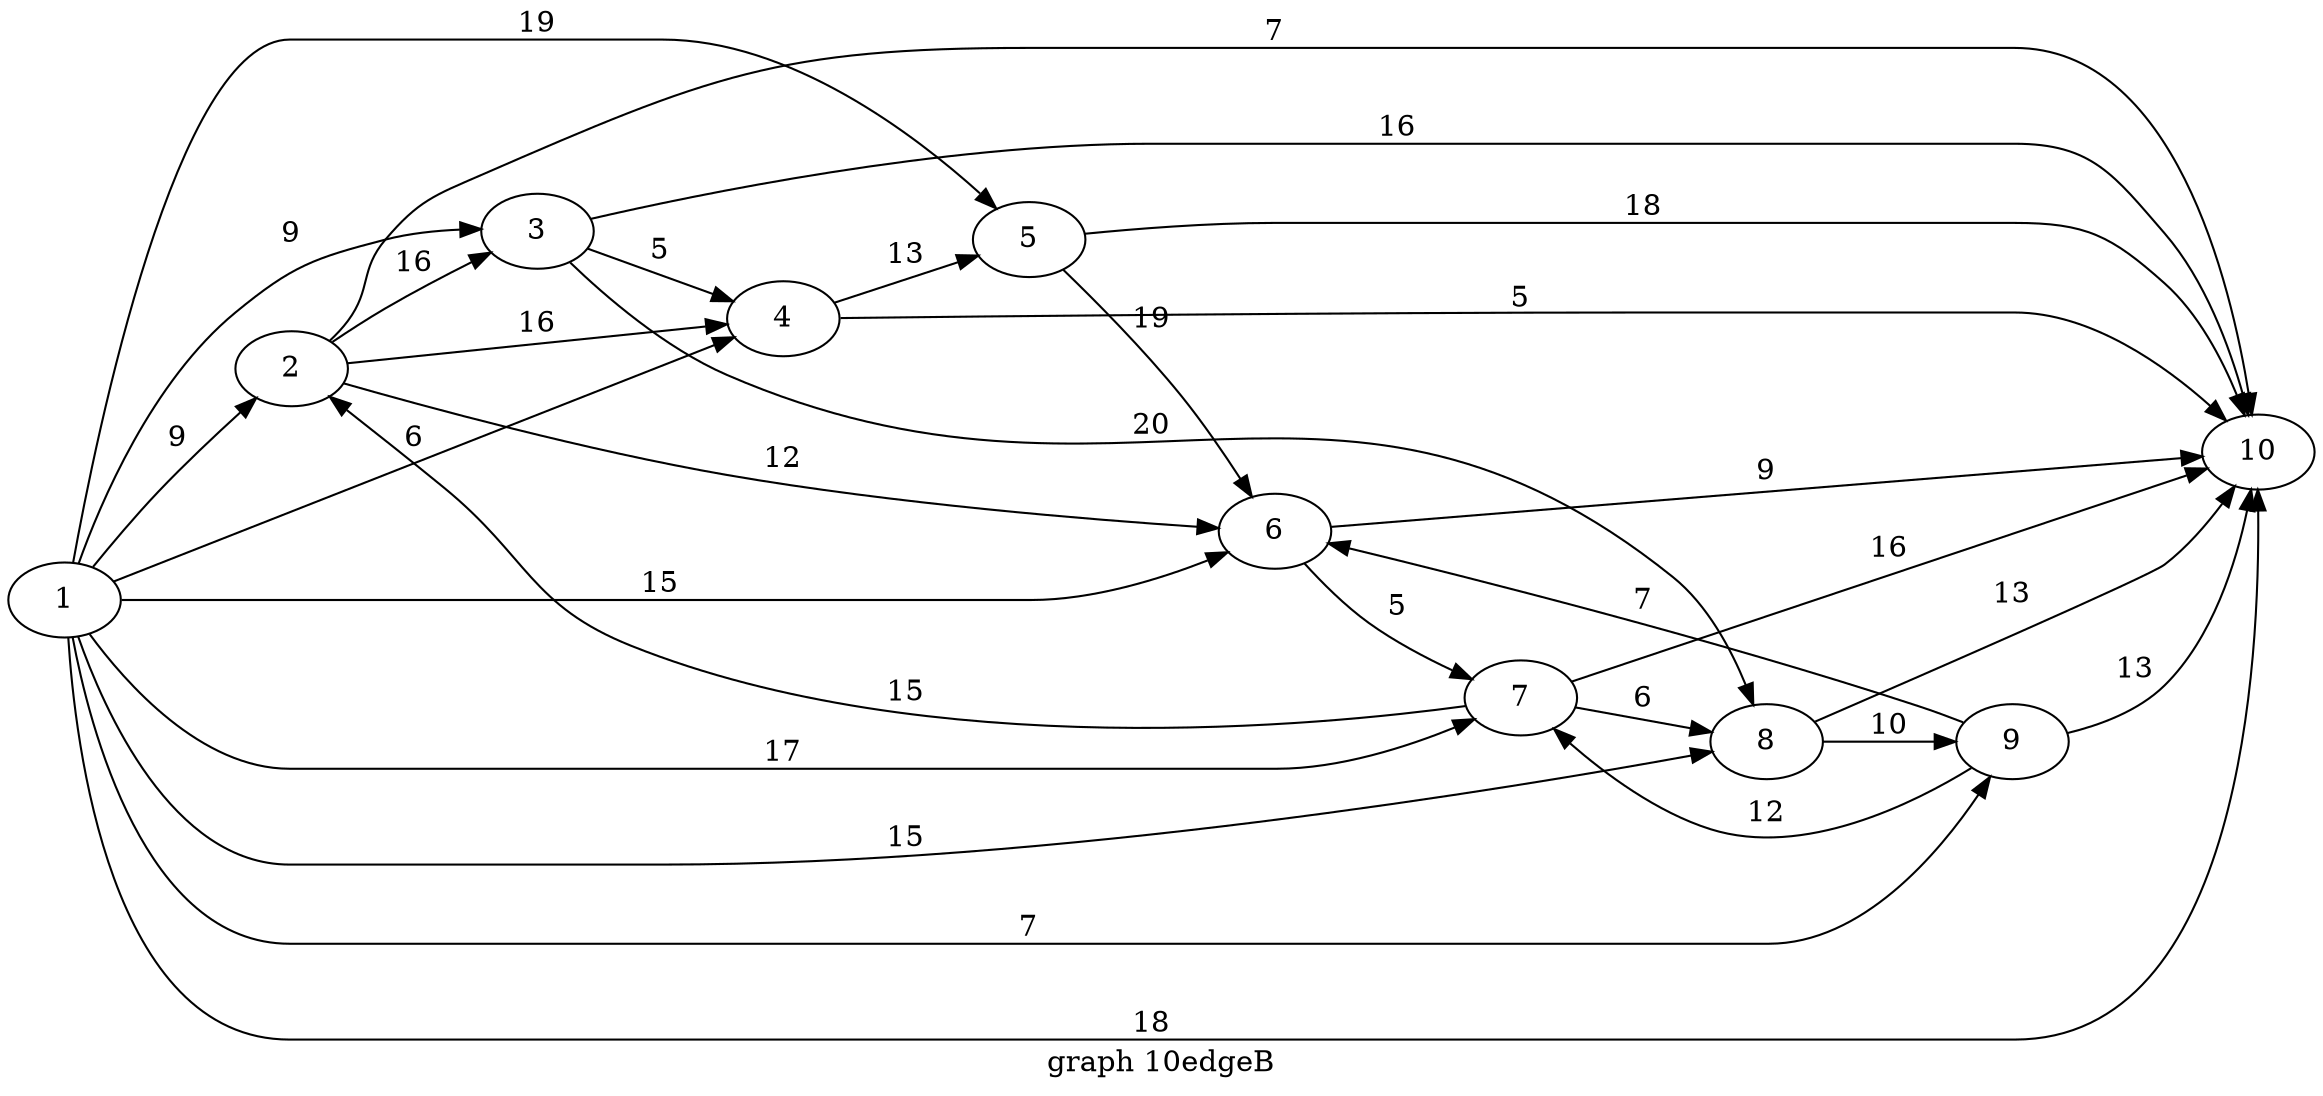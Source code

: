 digraph g{

rankdir = LR

1 -> 2 [label = " 9 "];
2 -> 3 [label = " 16 "];
3 -> 4 [label = " 5 "];
4 -> 5 [label = " 13 "];
5 -> 6 [label = " 19 "];
6 -> 7 [label = " 5 "];
7 -> 8 [label = " 6 "];
8 -> 9 [label = " 10 "];
9 -> 10 [label = " 13 "];
1 -> 3 [label = " 9 "];
1 -> 4 [label = " 6 "];
1 -> 5 [label = " 19 "];
1 -> 6 [label = " 15 "];
1 -> 7 [label = " 17 "];
1 -> 8 [label = " 15 "];
1 -> 9 [label = " 7 "];
1 -> 10 [label = " 18 "];
2 -> 10 [label = " 7 "];
3 -> 10 [label = " 16 "];
4 -> 10 [label = " 5 "];
5 -> 10 [label = " 18 "];
6 -> 10 [label = " 9 "];
7 -> 10 [label = " 16 "];
8 -> 10 [label = " 13 "];
9 -> 7 [label = " 12 "];
2 -> 4 [label = " 16 "];
7 -> 2 [label = " 15 "];
2 -> 6 [label = " 12 "];
3 -> 8 [label = " 20 "];
9 -> 6 [label = " 7 "];

label = "graph 10edgeB"
}